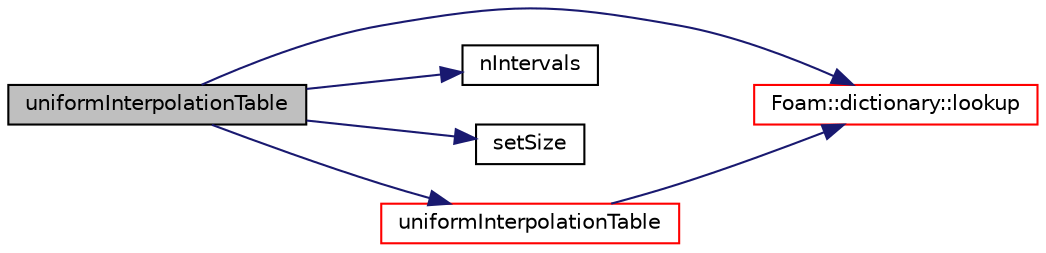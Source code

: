 digraph "uniformInterpolationTable"
{
  bgcolor="transparent";
  edge [fontname="Helvetica",fontsize="10",labelfontname="Helvetica",labelfontsize="10"];
  node [fontname="Helvetica",fontsize="10",shape=record];
  rankdir="LR";
  Node1 [label="uniformInterpolationTable",height=0.2,width=0.4,color="black", fillcolor="grey75", style="filled", fontcolor="black"];
  Node1 -> Node2 [color="midnightblue",fontsize="10",style="solid",fontname="Helvetica"];
  Node2 [label="Foam::dictionary::lookup",height=0.2,width=0.4,color="red",URL="$a00530.html#a8baab402d653d6e789f67c57e23a5b59",tooltip="Find and return an entry data stream. "];
  Node1 -> Node3 [color="midnightblue",fontsize="10",style="solid",fontname="Helvetica"];
  Node3 [label="nIntervals",height=0.2,width=0.4,color="black",URL="$a04571.html#a83cee6563a9f797fcd1bf9fc8759e784"];
  Node1 -> Node4 [color="midnightblue",fontsize="10",style="solid",fontname="Helvetica"];
  Node4 [label="setSize",height=0.2,width=0.4,color="black",URL="$a04068.html#a6f8d72476baf295a054f72dfbc9c61c3"];
  Node1 -> Node5 [color="midnightblue",fontsize="10",style="solid",fontname="Helvetica"];
  Node5 [label="uniformInterpolationTable",height=0.2,width=0.4,color="red",URL="$a02865.html#a4c954cbecc3c8a2260e1af99ec9e0520",tooltip="Construct from IOobject and readFields flag. "];
  Node5 -> Node2 [color="midnightblue",fontsize="10",style="solid",fontname="Helvetica"];
}
